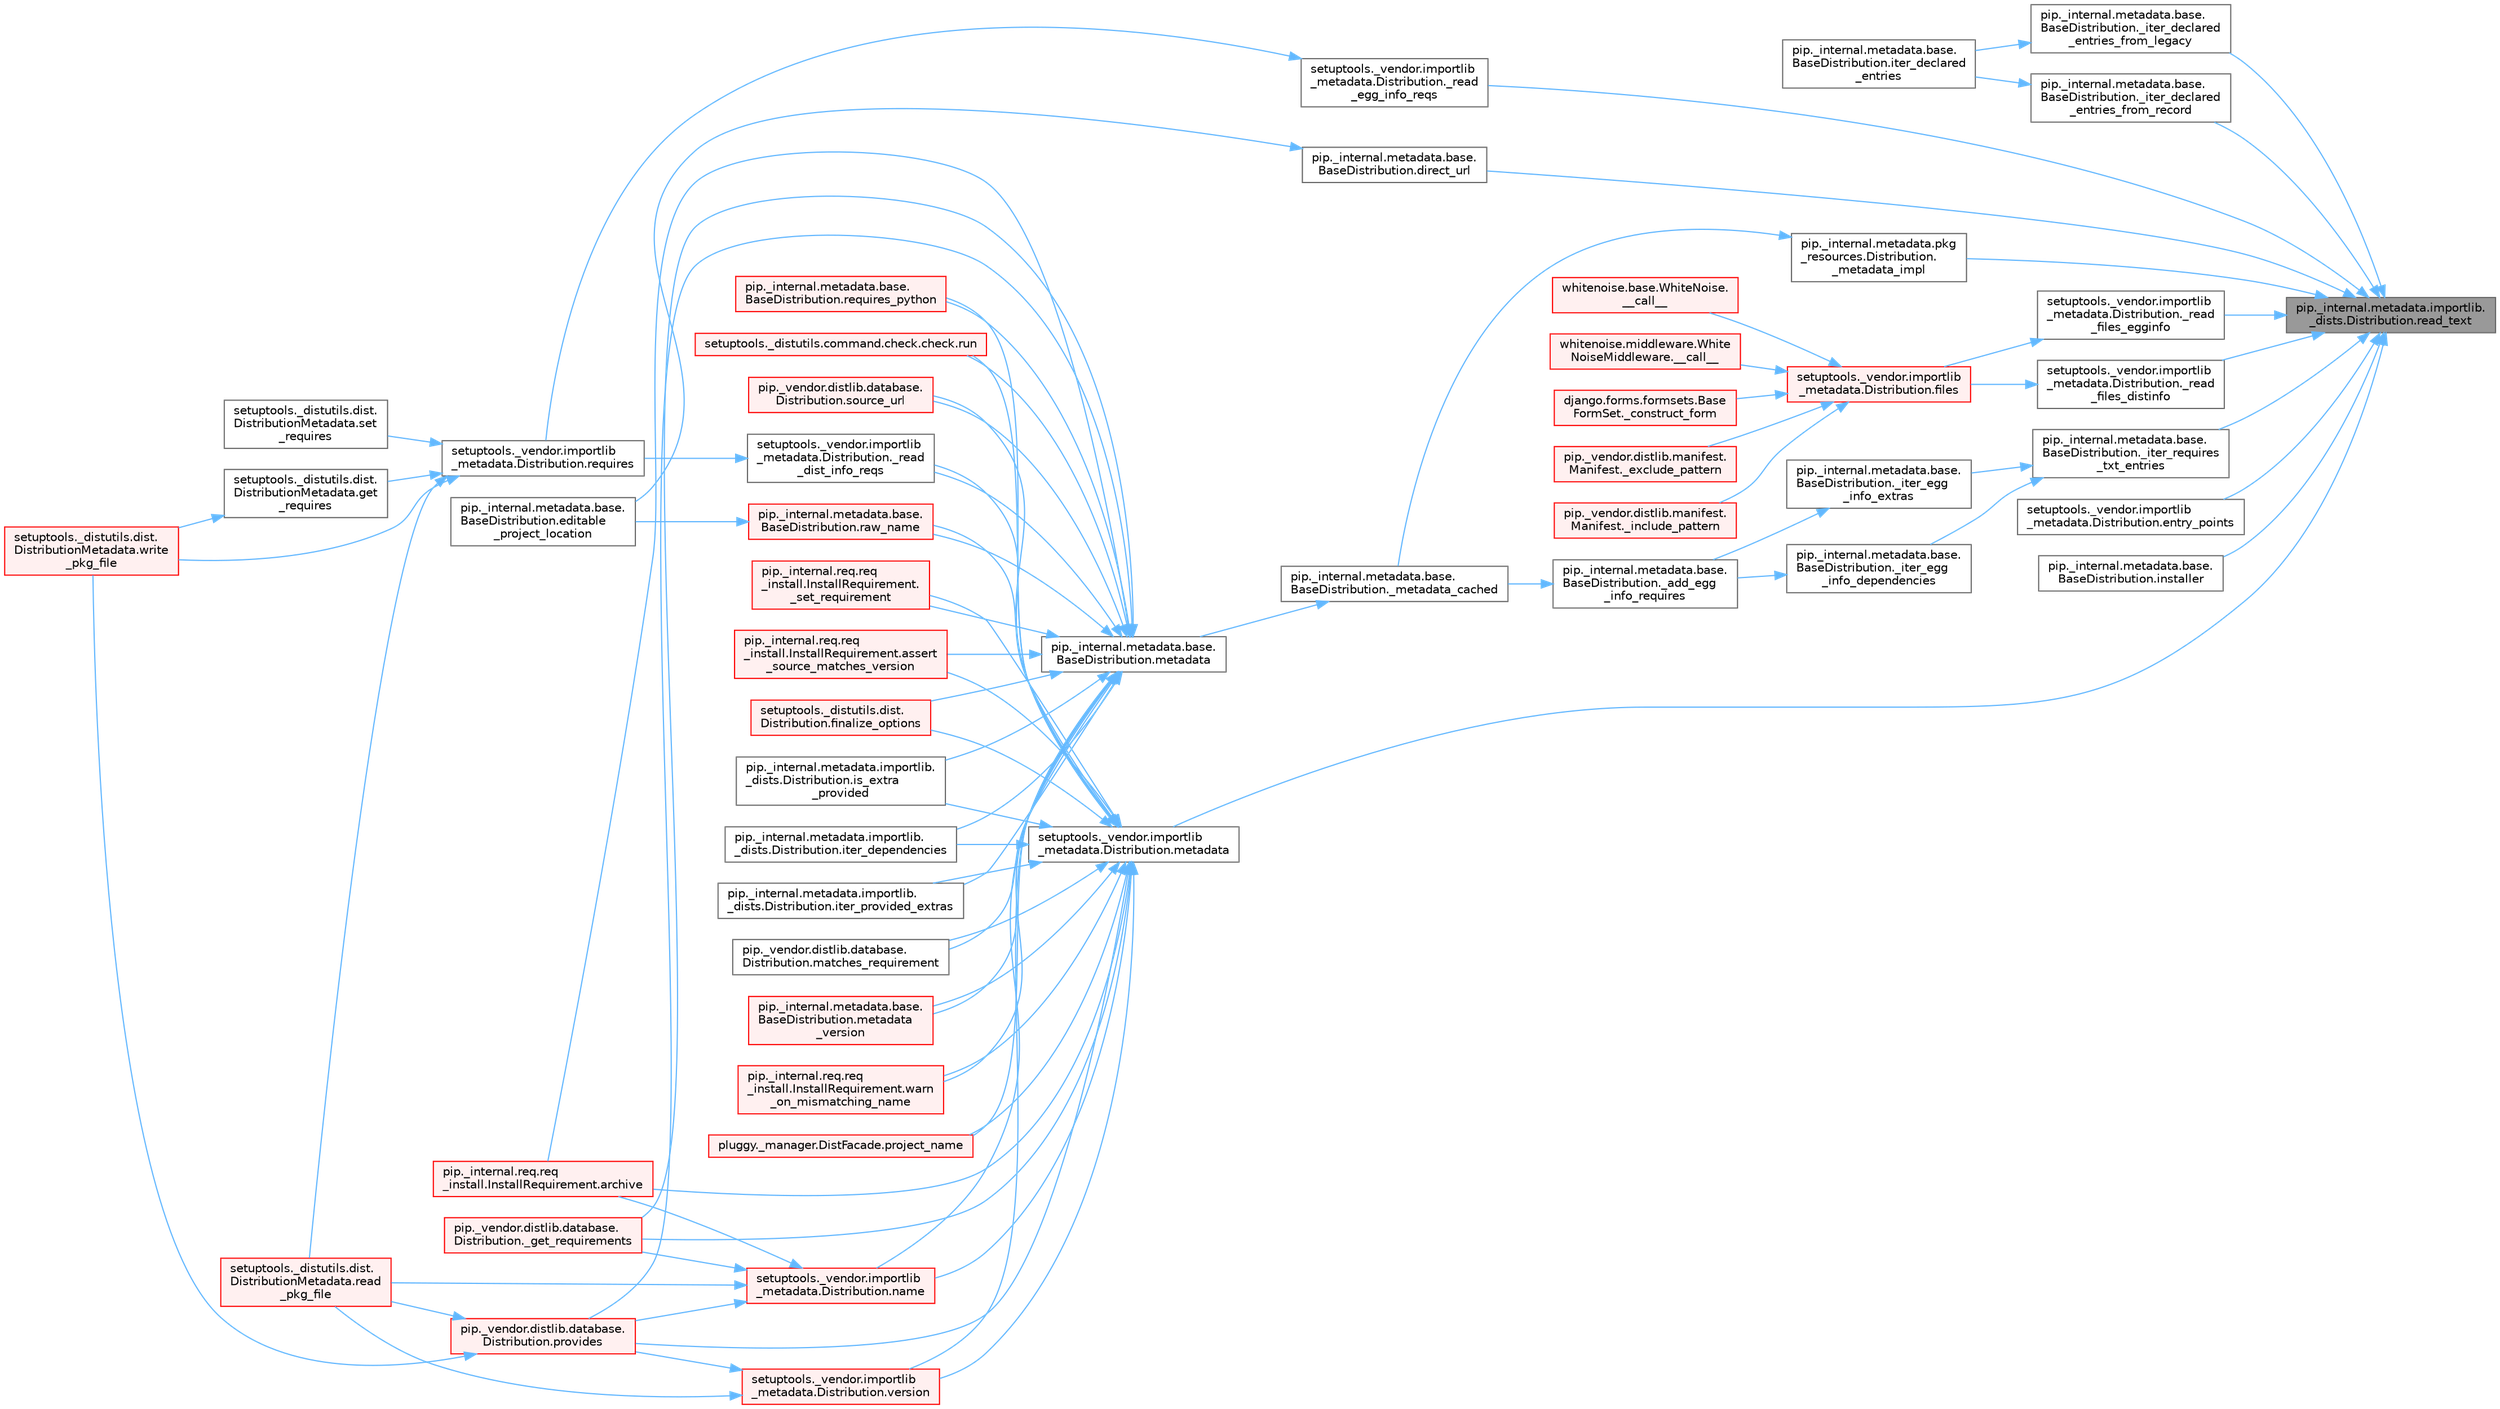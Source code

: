 digraph "pip._internal.metadata.importlib._dists.Distribution.read_text"
{
 // LATEX_PDF_SIZE
  bgcolor="transparent";
  edge [fontname=Helvetica,fontsize=10,labelfontname=Helvetica,labelfontsize=10];
  node [fontname=Helvetica,fontsize=10,shape=box,height=0.2,width=0.4];
  rankdir="RL";
  Node1 [id="Node000001",label="pip._internal.metadata.importlib.\l_dists.Distribution.read_text",height=0.2,width=0.4,color="gray40", fillcolor="grey60", style="filled", fontcolor="black",tooltip=" "];
  Node1 -> Node2 [id="edge1_Node000001_Node000002",dir="back",color="steelblue1",style="solid",tooltip=" "];
  Node2 [id="Node000002",label="pip._internal.metadata.base.\lBaseDistribution._iter_declared\l_entries_from_legacy",height=0.2,width=0.4,color="grey40", fillcolor="white", style="filled",URL="$classpip_1_1__internal_1_1metadata_1_1base_1_1_base_distribution.html#afe1092a9a3492091a1532c8907ccd9e8",tooltip=" "];
  Node2 -> Node3 [id="edge2_Node000002_Node000003",dir="back",color="steelblue1",style="solid",tooltip=" "];
  Node3 [id="Node000003",label="pip._internal.metadata.base.\lBaseDistribution.iter_declared\l_entries",height=0.2,width=0.4,color="grey40", fillcolor="white", style="filled",URL="$classpip_1_1__internal_1_1metadata_1_1base_1_1_base_distribution.html#ad33966e99962529d5c28c9f24c0a4fbd",tooltip=" "];
  Node1 -> Node4 [id="edge3_Node000001_Node000004",dir="back",color="steelblue1",style="solid",tooltip=" "];
  Node4 [id="Node000004",label="pip._internal.metadata.base.\lBaseDistribution._iter_declared\l_entries_from_record",height=0.2,width=0.4,color="grey40", fillcolor="white", style="filled",URL="$classpip_1_1__internal_1_1metadata_1_1base_1_1_base_distribution.html#af8bddd34869792385f11247db796614c",tooltip=" "];
  Node4 -> Node3 [id="edge4_Node000004_Node000003",dir="back",color="steelblue1",style="solid",tooltip=" "];
  Node1 -> Node5 [id="edge5_Node000001_Node000005",dir="back",color="steelblue1",style="solid",tooltip=" "];
  Node5 [id="Node000005",label="pip._internal.metadata.base.\lBaseDistribution._iter_requires\l_txt_entries",height=0.2,width=0.4,color="grey40", fillcolor="white", style="filled",URL="$classpip_1_1__internal_1_1metadata_1_1base_1_1_base_distribution.html#a4ab931da7b4a3e0c22e0bae3f95af7e7",tooltip=" "];
  Node5 -> Node6 [id="edge6_Node000005_Node000006",dir="back",color="steelblue1",style="solid",tooltip=" "];
  Node6 [id="Node000006",label="pip._internal.metadata.base.\lBaseDistribution._iter_egg\l_info_dependencies",height=0.2,width=0.4,color="grey40", fillcolor="white", style="filled",URL="$classpip_1_1__internal_1_1metadata_1_1base_1_1_base_distribution.html#a9f32d31e5b61159777221f9d87e296c8",tooltip=" "];
  Node6 -> Node7 [id="edge7_Node000006_Node000007",dir="back",color="steelblue1",style="solid",tooltip=" "];
  Node7 [id="Node000007",label="pip._internal.metadata.base.\lBaseDistribution._add_egg\l_info_requires",height=0.2,width=0.4,color="grey40", fillcolor="white", style="filled",URL="$classpip_1_1__internal_1_1metadata_1_1base_1_1_base_distribution.html#aeb9894db2a91eedb5e651e5fe5607d50",tooltip=" "];
  Node7 -> Node8 [id="edge8_Node000007_Node000008",dir="back",color="steelblue1",style="solid",tooltip=" "];
  Node8 [id="Node000008",label="pip._internal.metadata.base.\lBaseDistribution._metadata_cached",height=0.2,width=0.4,color="grey40", fillcolor="white", style="filled",URL="$classpip_1_1__internal_1_1metadata_1_1base_1_1_base_distribution.html#a12683b16870a097bbe854e4ee3364f7f",tooltip=" "];
  Node8 -> Node9 [id="edge9_Node000008_Node000009",dir="back",color="steelblue1",style="solid",tooltip=" "];
  Node9 [id="Node000009",label="pip._internal.metadata.base.\lBaseDistribution.metadata",height=0.2,width=0.4,color="grey40", fillcolor="white", style="filled",URL="$classpip_1_1__internal_1_1metadata_1_1base_1_1_base_distribution.html#a665b55bcebd861e5959f53a7d2f1350f",tooltip=" "];
  Node9 -> Node10 [id="edge10_Node000009_Node000010",dir="back",color="steelblue1",style="solid",tooltip=" "];
  Node10 [id="Node000010",label="pip._vendor.distlib.database.\lDistribution._get_requirements",height=0.2,width=0.4,color="red", fillcolor="#FFF0F0", style="filled",URL="$classpip_1_1__vendor_1_1distlib_1_1database_1_1_distribution.html#a0366f5504f1b878068ba103c3f1e2bdf",tooltip=" "];
  Node9 -> Node965 [id="edge11_Node000009_Node000965",dir="back",color="steelblue1",style="solid",tooltip=" "];
  Node965 [id="Node000965",label="setuptools._vendor.importlib\l_metadata.Distribution._read\l_dist_info_reqs",height=0.2,width=0.4,color="grey40", fillcolor="white", style="filled",URL="$classsetuptools_1_1__vendor_1_1importlib__metadata_1_1_distribution.html#a52c9d55ae87f048965928ec1bfe237c7",tooltip=" "];
  Node965 -> Node808 [id="edge12_Node000965_Node000808",dir="back",color="steelblue1",style="solid",tooltip=" "];
  Node808 [id="Node000808",label="setuptools._vendor.importlib\l_metadata.Distribution.requires",height=0.2,width=0.4,color="grey40", fillcolor="white", style="filled",URL="$classsetuptools_1_1__vendor_1_1importlib__metadata_1_1_distribution.html#ac025c2f6e021e16581119b61de809a95",tooltip=" "];
  Node808 -> Node809 [id="edge13_Node000808_Node000809",dir="back",color="steelblue1",style="solid",tooltip=" "];
  Node809 [id="Node000809",label="setuptools._distutils.dist.\lDistributionMetadata.get\l_requires",height=0.2,width=0.4,color="grey40", fillcolor="white", style="filled",URL="$classsetuptools_1_1__distutils_1_1dist_1_1_distribution_metadata.html#a625768121dd821e2a54034d284359764",tooltip=" "];
  Node809 -> Node732 [id="edge14_Node000809_Node000732",dir="back",color="steelblue1",style="solid",tooltip=" "];
  Node732 [id="Node000732",label="setuptools._distutils.dist.\lDistributionMetadata.write\l_pkg_file",height=0.2,width=0.4,color="red", fillcolor="#FFF0F0", style="filled",URL="$classsetuptools_1_1__distutils_1_1dist_1_1_distribution_metadata.html#a2a55009e9d487a82234459fb242f4be0",tooltip=" "];
  Node808 -> Node810 [id="edge15_Node000808_Node000810",dir="back",color="steelblue1",style="solid",tooltip=" "];
  Node810 [id="Node000810",label="setuptools._distutils.dist.\lDistributionMetadata.read\l_pkg_file",height=0.2,width=0.4,color="red", fillcolor="#FFF0F0", style="filled",URL="$classsetuptools_1_1__distutils_1_1dist_1_1_distribution_metadata.html#a7efe01ce942992105bfa0866706a2f20",tooltip=" "];
  Node808 -> Node812 [id="edge16_Node000808_Node000812",dir="back",color="steelblue1",style="solid",tooltip=" "];
  Node812 [id="Node000812",label="setuptools._distutils.dist.\lDistributionMetadata.set\l_requires",height=0.2,width=0.4,color="grey40", fillcolor="white", style="filled",URL="$classsetuptools_1_1__distutils_1_1dist_1_1_distribution_metadata.html#a511058df7b2152d2230a358d4119a537",tooltip=" "];
  Node808 -> Node732 [id="edge17_Node000808_Node000732",dir="back",color="steelblue1",style="solid",tooltip=" "];
  Node9 -> Node966 [id="edge18_Node000009_Node000966",dir="back",color="steelblue1",style="solid",tooltip=" "];
  Node966 [id="Node000966",label="pip._internal.req.req\l_install.InstallRequirement.\l_set_requirement",height=0.2,width=0.4,color="red", fillcolor="#FFF0F0", style="filled",URL="$classpip_1_1__internal_1_1req_1_1req__install_1_1_install_requirement.html#a116c0d970e435f16d15928a6caf8aaf3",tooltip=" "];
  Node9 -> Node968 [id="edge19_Node000009_Node000968",dir="back",color="steelblue1",style="solid",tooltip=" "];
  Node968 [id="Node000968",label="pip._internal.req.req\l_install.InstallRequirement.archive",height=0.2,width=0.4,color="red", fillcolor="#FFF0F0", style="filled",URL="$classpip_1_1__internal_1_1req_1_1req__install_1_1_install_requirement.html#aef2764402e45a5e5555e22d5965f1350",tooltip=" "];
  Node9 -> Node1639 [id="edge20_Node000009_Node001639",dir="back",color="steelblue1",style="solid",tooltip=" "];
  Node1639 [id="Node001639",label="pip._internal.req.req\l_install.InstallRequirement.assert\l_source_matches_version",height=0.2,width=0.4,color="red", fillcolor="#FFF0F0", style="filled",URL="$classpip_1_1__internal_1_1req_1_1req__install_1_1_install_requirement.html#ab9a997e64cd50a33caf4722295a9cbf3",tooltip=" "];
  Node9 -> Node1640 [id="edge21_Node000009_Node001640",dir="back",color="steelblue1",style="solid",tooltip=" "];
  Node1640 [id="Node001640",label="setuptools._distutils.dist.\lDistribution.finalize_options",height=0.2,width=0.4,color="red", fillcolor="#FFF0F0", style="filled",URL="$classsetuptools_1_1__distutils_1_1dist_1_1_distribution.html#a907177e8ce492338e65227e2389f3f24",tooltip=" "];
  Node9 -> Node1641 [id="edge22_Node000009_Node001641",dir="back",color="steelblue1",style="solid",tooltip=" "];
  Node1641 [id="Node001641",label="pip._internal.metadata.importlib.\l_dists.Distribution.is_extra\l_provided",height=0.2,width=0.4,color="grey40", fillcolor="white", style="filled",URL="$classpip_1_1__internal_1_1metadata_1_1importlib_1_1__dists_1_1_distribution.html#ad175adf2a313d78887f07d63ed315713",tooltip=" "];
  Node9 -> Node1642 [id="edge23_Node000009_Node001642",dir="back",color="steelblue1",style="solid",tooltip=" "];
  Node1642 [id="Node001642",label="pip._internal.metadata.importlib.\l_dists.Distribution.iter_dependencies",height=0.2,width=0.4,color="grey40", fillcolor="white", style="filled",URL="$classpip_1_1__internal_1_1metadata_1_1importlib_1_1__dists_1_1_distribution.html#a10f0e8f6c05f4c2a3f1f205236e56ae6",tooltip=" "];
  Node9 -> Node1643 [id="edge24_Node000009_Node001643",dir="back",color="steelblue1",style="solid",tooltip=" "];
  Node1643 [id="Node001643",label="pip._internal.metadata.importlib.\l_dists.Distribution.iter_provided_extras",height=0.2,width=0.4,color="grey40", fillcolor="white", style="filled",URL="$classpip_1_1__internal_1_1metadata_1_1importlib_1_1__dists_1_1_distribution.html#a15fa99ddf602c815de8353cc5457d53e",tooltip=" "];
  Node9 -> Node1644 [id="edge25_Node000009_Node001644",dir="back",color="steelblue1",style="solid",tooltip=" "];
  Node1644 [id="Node001644",label="pip._vendor.distlib.database.\lDistribution.matches_requirement",height=0.2,width=0.4,color="grey40", fillcolor="white", style="filled",URL="$classpip_1_1__vendor_1_1distlib_1_1database_1_1_distribution.html#a5c454c24d6a128d42a86aa3ee9fc3bf7",tooltip=" "];
  Node9 -> Node1645 [id="edge26_Node000009_Node001645",dir="back",color="steelblue1",style="solid",tooltip=" "];
  Node1645 [id="Node001645",label="pip._internal.metadata.base.\lBaseDistribution.metadata\l_version",height=0.2,width=0.4,color="red", fillcolor="#FFF0F0", style="filled",URL="$classpip_1_1__internal_1_1metadata_1_1base_1_1_base_distribution.html#a231e3a1e8c609944f6122c32579a8230",tooltip=" "];
  Node9 -> Node1649 [id="edge27_Node000009_Node001649",dir="back",color="steelblue1",style="solid",tooltip=" "];
  Node1649 [id="Node001649",label="setuptools._vendor.importlib\l_metadata.Distribution.name",height=0.2,width=0.4,color="red", fillcolor="#FFF0F0", style="filled",URL="$classsetuptools_1_1__vendor_1_1importlib__metadata_1_1_distribution.html#a551b88da93b645681e12e5ed3d0019b4",tooltip=" "];
  Node1649 -> Node10 [id="edge28_Node001649_Node000010",dir="back",color="steelblue1",style="solid",tooltip=" "];
  Node1649 -> Node968 [id="edge29_Node001649_Node000968",dir="back",color="steelblue1",style="solid",tooltip=" "];
  Node1649 -> Node2263 [id="edge30_Node001649_Node002263",dir="back",color="steelblue1",style="solid",tooltip=" "];
  Node2263 [id="Node002263",label="pip._vendor.distlib.database.\lDistribution.provides",height=0.2,width=0.4,color="red", fillcolor="#FFF0F0", style="filled",URL="$classpip_1_1__vendor_1_1distlib_1_1database_1_1_distribution.html#a4de0a18091046a76d9f6e2c424a50f7a",tooltip=" "];
  Node2263 -> Node810 [id="edge31_Node002263_Node000810",dir="back",color="steelblue1",style="solid",tooltip=" "];
  Node2263 -> Node732 [id="edge32_Node002263_Node000732",dir="back",color="steelblue1",style="solid",tooltip=" "];
  Node1649 -> Node810 [id="edge33_Node001649_Node000810",dir="back",color="steelblue1",style="solid",tooltip=" "];
  Node9 -> Node2412 [id="edge34_Node000009_Node002412",dir="back",color="steelblue1",style="solid",tooltip=" "];
  Node2412 [id="Node002412",label="pluggy._manager.DistFacade.project_name",height=0.2,width=0.4,color="red", fillcolor="#FFF0F0", style="filled",URL="$classpluggy_1_1__manager_1_1_dist_facade.html#a0c6a7601612999d7e2f7045dc9b31993",tooltip=" "];
  Node9 -> Node2263 [id="edge35_Node000009_Node002263",dir="back",color="steelblue1",style="solid",tooltip=" "];
  Node9 -> Node2425 [id="edge36_Node000009_Node002425",dir="back",color="steelblue1",style="solid",tooltip=" "];
  Node2425 [id="Node002425",label="pip._internal.metadata.base.\lBaseDistribution.raw_name",height=0.2,width=0.4,color="red", fillcolor="#FFF0F0", style="filled",URL="$classpip_1_1__internal_1_1metadata_1_1base_1_1_base_distribution.html#a99e5dbebc5edb6f25ac7f45d435e2051",tooltip=" "];
  Node2425 -> Node961 [id="edge37_Node002425_Node000961",dir="back",color="steelblue1",style="solid",tooltip=" "];
  Node961 [id="Node000961",label="pip._internal.metadata.base.\lBaseDistribution.editable\l_project_location",height=0.2,width=0.4,color="grey40", fillcolor="white", style="filled",URL="$classpip_1_1__internal_1_1metadata_1_1base_1_1_base_distribution.html#a59297eb536a210ff36a71d4dda673749",tooltip=" "];
  Node9 -> Node2446 [id="edge38_Node000009_Node002446",dir="back",color="steelblue1",style="solid",tooltip=" "];
  Node2446 [id="Node002446",label="pip._internal.metadata.base.\lBaseDistribution.requires_python",height=0.2,width=0.4,color="red", fillcolor="#FFF0F0", style="filled",URL="$classpip_1_1__internal_1_1metadata_1_1base_1_1_base_distribution.html#ad334a17a1fb4732e5686a00af92d32be",tooltip=" "];
  Node9 -> Node1618 [id="edge39_Node000009_Node001618",dir="back",color="steelblue1",style="solid",tooltip=" "];
  Node1618 [id="Node001618",label="setuptools._distutils.command.check.check.run",height=0.2,width=0.4,color="red", fillcolor="#FFF0F0", style="filled",URL="$classsetuptools_1_1__distutils_1_1command_1_1check_1_1check.html#a1ce0d2e58cedbd704c27a4fb830571d2",tooltip=" "];
  Node9 -> Node2448 [id="edge40_Node000009_Node002448",dir="back",color="steelblue1",style="solid",tooltip=" "];
  Node2448 [id="Node002448",label="pip._vendor.distlib.database.\lDistribution.source_url",height=0.2,width=0.4,color="red", fillcolor="#FFF0F0", style="filled",URL="$classpip_1_1__vendor_1_1distlib_1_1database_1_1_distribution.html#abba9335a26f150b4c845c9c8a474879c",tooltip=" "];
  Node9 -> Node2449 [id="edge41_Node000009_Node002449",dir="back",color="steelblue1",style="solid",tooltip=" "];
  Node2449 [id="Node002449",label="setuptools._vendor.importlib\l_metadata.Distribution.version",height=0.2,width=0.4,color="red", fillcolor="#FFF0F0", style="filled",URL="$classsetuptools_1_1__vendor_1_1importlib__metadata_1_1_distribution.html#a7c335c158718e634680c2c3ca271962e",tooltip=" "];
  Node2449 -> Node2263 [id="edge42_Node002449_Node002263",dir="back",color="steelblue1",style="solid",tooltip=" "];
  Node2449 -> Node810 [id="edge43_Node002449_Node000810",dir="back",color="steelblue1",style="solid",tooltip=" "];
  Node9 -> Node2563 [id="edge44_Node000009_Node002563",dir="back",color="steelblue1",style="solid",tooltip=" "];
  Node2563 [id="Node002563",label="pip._internal.req.req\l_install.InstallRequirement.warn\l_on_mismatching_name",height=0.2,width=0.4,color="red", fillcolor="#FFF0F0", style="filled",URL="$classpip_1_1__internal_1_1req_1_1req__install_1_1_install_requirement.html#a01d1156c435f26a28b01b741bce7ef08",tooltip=" "];
  Node5 -> Node3178 [id="edge45_Node000005_Node003178",dir="back",color="steelblue1",style="solid",tooltip=" "];
  Node3178 [id="Node003178",label="pip._internal.metadata.base.\lBaseDistribution._iter_egg\l_info_extras",height=0.2,width=0.4,color="grey40", fillcolor="white", style="filled",URL="$classpip_1_1__internal_1_1metadata_1_1base_1_1_base_distribution.html#a27b7f678c0092f845d007f6237123895",tooltip=" "];
  Node3178 -> Node7 [id="edge46_Node003178_Node000007",dir="back",color="steelblue1",style="solid",tooltip=" "];
  Node1 -> Node806 [id="edge47_Node000001_Node000806",dir="back",color="steelblue1",style="solid",tooltip=" "];
  Node806 [id="Node000806",label="pip._internal.metadata.pkg\l_resources.Distribution.\l_metadata_impl",height=0.2,width=0.4,color="grey40", fillcolor="white", style="filled",URL="$classpip_1_1__internal_1_1metadata_1_1pkg__resources_1_1_distribution.html#a7d4ae76260de7d1936446c407277ad5b",tooltip=" "];
  Node806 -> Node8 [id="edge48_Node000806_Node000008",dir="back",color="steelblue1",style="solid",tooltip=" "];
  Node1 -> Node807 [id="edge49_Node000001_Node000807",dir="back",color="steelblue1",style="solid",tooltip=" "];
  Node807 [id="Node000807",label="setuptools._vendor.importlib\l_metadata.Distribution._read\l_egg_info_reqs",height=0.2,width=0.4,color="grey40", fillcolor="white", style="filled",URL="$classsetuptools_1_1__vendor_1_1importlib__metadata_1_1_distribution.html#a48880f3c573fba822e14f87cf55ae6a4",tooltip=" "];
  Node807 -> Node808 [id="edge50_Node000807_Node000808",dir="back",color="steelblue1",style="solid",tooltip=" "];
  Node1 -> Node813 [id="edge51_Node000001_Node000813",dir="back",color="steelblue1",style="solid",tooltip=" "];
  Node813 [id="Node000813",label="setuptools._vendor.importlib\l_metadata.Distribution._read\l_files_distinfo",height=0.2,width=0.4,color="grey40", fillcolor="white", style="filled",URL="$classsetuptools_1_1__vendor_1_1importlib__metadata_1_1_distribution.html#a628110e2d7d92ea6b3593261b810ca15",tooltip=" "];
  Node813 -> Node814 [id="edge52_Node000813_Node000814",dir="back",color="steelblue1",style="solid",tooltip=" "];
  Node814 [id="Node000814",label="setuptools._vendor.importlib\l_metadata.Distribution.files",height=0.2,width=0.4,color="red", fillcolor="#FFF0F0", style="filled",URL="$classsetuptools_1_1__vendor_1_1importlib__metadata_1_1_distribution.html#a4600c19bb68ff3c899dbcf38a2eaf98c",tooltip=" "];
  Node814 -> Node815 [id="edge53_Node000814_Node000815",dir="back",color="steelblue1",style="solid",tooltip=" "];
  Node815 [id="Node000815",label="whitenoise.base.WhiteNoise.\l__call__",height=0.2,width=0.4,color="red", fillcolor="#FFF0F0", style="filled",URL="$classwhitenoise_1_1base_1_1_white_noise.html#ab69ed09639e4ade9a92277a9b899da68",tooltip=" "];
  Node814 -> Node816 [id="edge54_Node000814_Node000816",dir="back",color="steelblue1",style="solid",tooltip=" "];
  Node816 [id="Node000816",label="whitenoise.middleware.White\lNoiseMiddleware.__call__",height=0.2,width=0.4,color="red", fillcolor="#FFF0F0", style="filled",URL="$classwhitenoise_1_1middleware_1_1_white_noise_middleware.html#aa3f80045431a706769634ee0fc6ca9d1",tooltip=" "];
  Node814 -> Node237 [id="edge55_Node000814_Node000237",dir="back",color="steelblue1",style="solid",tooltip=" "];
  Node237 [id="Node000237",label="django.forms.formsets.Base\lFormSet._construct_form",height=0.2,width=0.4,color="red", fillcolor="#FFF0F0", style="filled",URL="$classdjango_1_1forms_1_1formsets_1_1_base_form_set.html#a4a92b0779a5f5964325e73f9c8521fe8",tooltip=" "];
  Node814 -> Node817 [id="edge56_Node000814_Node000817",dir="back",color="steelblue1",style="solid",tooltip=" "];
  Node817 [id="Node000817",label="pip._vendor.distlib.manifest.\lManifest._exclude_pattern",height=0.2,width=0.4,color="red", fillcolor="#FFF0F0", style="filled",URL="$classpip_1_1__vendor_1_1distlib_1_1manifest_1_1_manifest.html#a4bd92bd408c6f080795a5c18bb2c6030",tooltip=" "];
  Node814 -> Node819 [id="edge57_Node000814_Node000819",dir="back",color="steelblue1",style="solid",tooltip=" "];
  Node819 [id="Node000819",label="pip._vendor.distlib.manifest.\lManifest._include_pattern",height=0.2,width=0.4,color="red", fillcolor="#FFF0F0", style="filled",URL="$classpip_1_1__vendor_1_1distlib_1_1manifest_1_1_manifest.html#a4599dc42a99e1cee1644e6b2d97e7103",tooltip=" "];
  Node1 -> Node959 [id="edge58_Node000001_Node000959",dir="back",color="steelblue1",style="solid",tooltip=" "];
  Node959 [id="Node000959",label="setuptools._vendor.importlib\l_metadata.Distribution._read\l_files_egginfo",height=0.2,width=0.4,color="grey40", fillcolor="white", style="filled",URL="$classsetuptools_1_1__vendor_1_1importlib__metadata_1_1_distribution.html#a1f141ac67b8d6aa5021ba6f2cc832342",tooltip=" "];
  Node959 -> Node814 [id="edge59_Node000959_Node000814",dir="back",color="steelblue1",style="solid",tooltip=" "];
  Node1 -> Node960 [id="edge60_Node000001_Node000960",dir="back",color="steelblue1",style="solid",tooltip=" "];
  Node960 [id="Node000960",label="pip._internal.metadata.base.\lBaseDistribution.direct_url",height=0.2,width=0.4,color="grey40", fillcolor="white", style="filled",URL="$classpip_1_1__internal_1_1metadata_1_1base_1_1_base_distribution.html#a0580eb0ef6036f9d32d2f299633396ac",tooltip=" "];
  Node960 -> Node961 [id="edge61_Node000960_Node000961",dir="back",color="steelblue1",style="solid",tooltip=" "];
  Node1 -> Node962 [id="edge62_Node000001_Node000962",dir="back",color="steelblue1",style="solid",tooltip=" "];
  Node962 [id="Node000962",label="setuptools._vendor.importlib\l_metadata.Distribution.entry_points",height=0.2,width=0.4,color="grey40", fillcolor="white", style="filled",URL="$classsetuptools_1_1__vendor_1_1importlib__metadata_1_1_distribution.html#a705351815cfd62d5c1190a976e20ce4d",tooltip=" "];
  Node1 -> Node963 [id="edge63_Node000001_Node000963",dir="back",color="steelblue1",style="solid",tooltip=" "];
  Node963 [id="Node000963",label="pip._internal.metadata.base.\lBaseDistribution.installer",height=0.2,width=0.4,color="grey40", fillcolor="white", style="filled",URL="$classpip_1_1__internal_1_1metadata_1_1base_1_1_base_distribution.html#a06b714ef52e04d77efb85f7d3a535fa0",tooltip=" "];
  Node1 -> Node964 [id="edge64_Node000001_Node000964",dir="back",color="steelblue1",style="solid",tooltip=" "];
  Node964 [id="Node000964",label="setuptools._vendor.importlib\l_metadata.Distribution.metadata",height=0.2,width=0.4,color="grey40", fillcolor="white", style="filled",URL="$classsetuptools_1_1__vendor_1_1importlib__metadata_1_1_distribution.html#afe56c9fb55cf594cb94d0ebe52c32fad",tooltip=" "];
  Node964 -> Node10 [id="edge65_Node000964_Node000010",dir="back",color="steelblue1",style="solid",tooltip=" "];
  Node964 -> Node965 [id="edge66_Node000964_Node000965",dir="back",color="steelblue1",style="solid",tooltip=" "];
  Node964 -> Node966 [id="edge67_Node000964_Node000966",dir="back",color="steelblue1",style="solid",tooltip=" "];
  Node964 -> Node968 [id="edge68_Node000964_Node000968",dir="back",color="steelblue1",style="solid",tooltip=" "];
  Node964 -> Node1639 [id="edge69_Node000964_Node001639",dir="back",color="steelblue1",style="solid",tooltip=" "];
  Node964 -> Node1640 [id="edge70_Node000964_Node001640",dir="back",color="steelblue1",style="solid",tooltip=" "];
  Node964 -> Node1641 [id="edge71_Node000964_Node001641",dir="back",color="steelblue1",style="solid",tooltip=" "];
  Node964 -> Node1642 [id="edge72_Node000964_Node001642",dir="back",color="steelblue1",style="solid",tooltip=" "];
  Node964 -> Node1643 [id="edge73_Node000964_Node001643",dir="back",color="steelblue1",style="solid",tooltip=" "];
  Node964 -> Node1644 [id="edge74_Node000964_Node001644",dir="back",color="steelblue1",style="solid",tooltip=" "];
  Node964 -> Node1645 [id="edge75_Node000964_Node001645",dir="back",color="steelblue1",style="solid",tooltip=" "];
  Node964 -> Node1649 [id="edge76_Node000964_Node001649",dir="back",color="steelblue1",style="solid",tooltip=" "];
  Node964 -> Node2412 [id="edge77_Node000964_Node002412",dir="back",color="steelblue1",style="solid",tooltip=" "];
  Node964 -> Node2263 [id="edge78_Node000964_Node002263",dir="back",color="steelblue1",style="solid",tooltip=" "];
  Node964 -> Node2425 [id="edge79_Node000964_Node002425",dir="back",color="steelblue1",style="solid",tooltip=" "];
  Node964 -> Node2446 [id="edge80_Node000964_Node002446",dir="back",color="steelblue1",style="solid",tooltip=" "];
  Node964 -> Node1618 [id="edge81_Node000964_Node001618",dir="back",color="steelblue1",style="solid",tooltip=" "];
  Node964 -> Node2448 [id="edge82_Node000964_Node002448",dir="back",color="steelblue1",style="solid",tooltip=" "];
  Node964 -> Node2449 [id="edge83_Node000964_Node002449",dir="back",color="steelblue1",style="solid",tooltip=" "];
  Node964 -> Node2563 [id="edge84_Node000964_Node002563",dir="back",color="steelblue1",style="solid",tooltip=" "];
}
